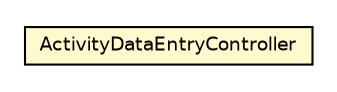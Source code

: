 #!/usr/local/bin/dot
#
# Class diagram 
# Generated by UMLGraph version R5_6 (http://www.umlgraph.org/)
#

digraph G {
	edge [fontname="Helvetica",fontsize=10,labelfontname="Helvetica",labelfontsize=10];
	node [fontname="Helvetica",fontsize=10,shape=plaintext];
	nodesep=0.25;
	ranksep=0.5;
	// net.ljcomputing.sr.fx.controller.ActivityDataEntryController
	c702 [label=<<table title="net.ljcomputing.sr.fx.controller.ActivityDataEntryController" border="0" cellborder="1" cellspacing="0" cellpadding="2" port="p" bgcolor="lemonChiffon" href="./ActivityDataEntryController.html">
		<tr><td><table border="0" cellspacing="0" cellpadding="1">
<tr><td align="center" balign="center"> ActivityDataEntryController </td></tr>
		</table></td></tr>
		</table>>, URL="./ActivityDataEntryController.html", fontname="Helvetica", fontcolor="black", fontsize=9.0];
}


